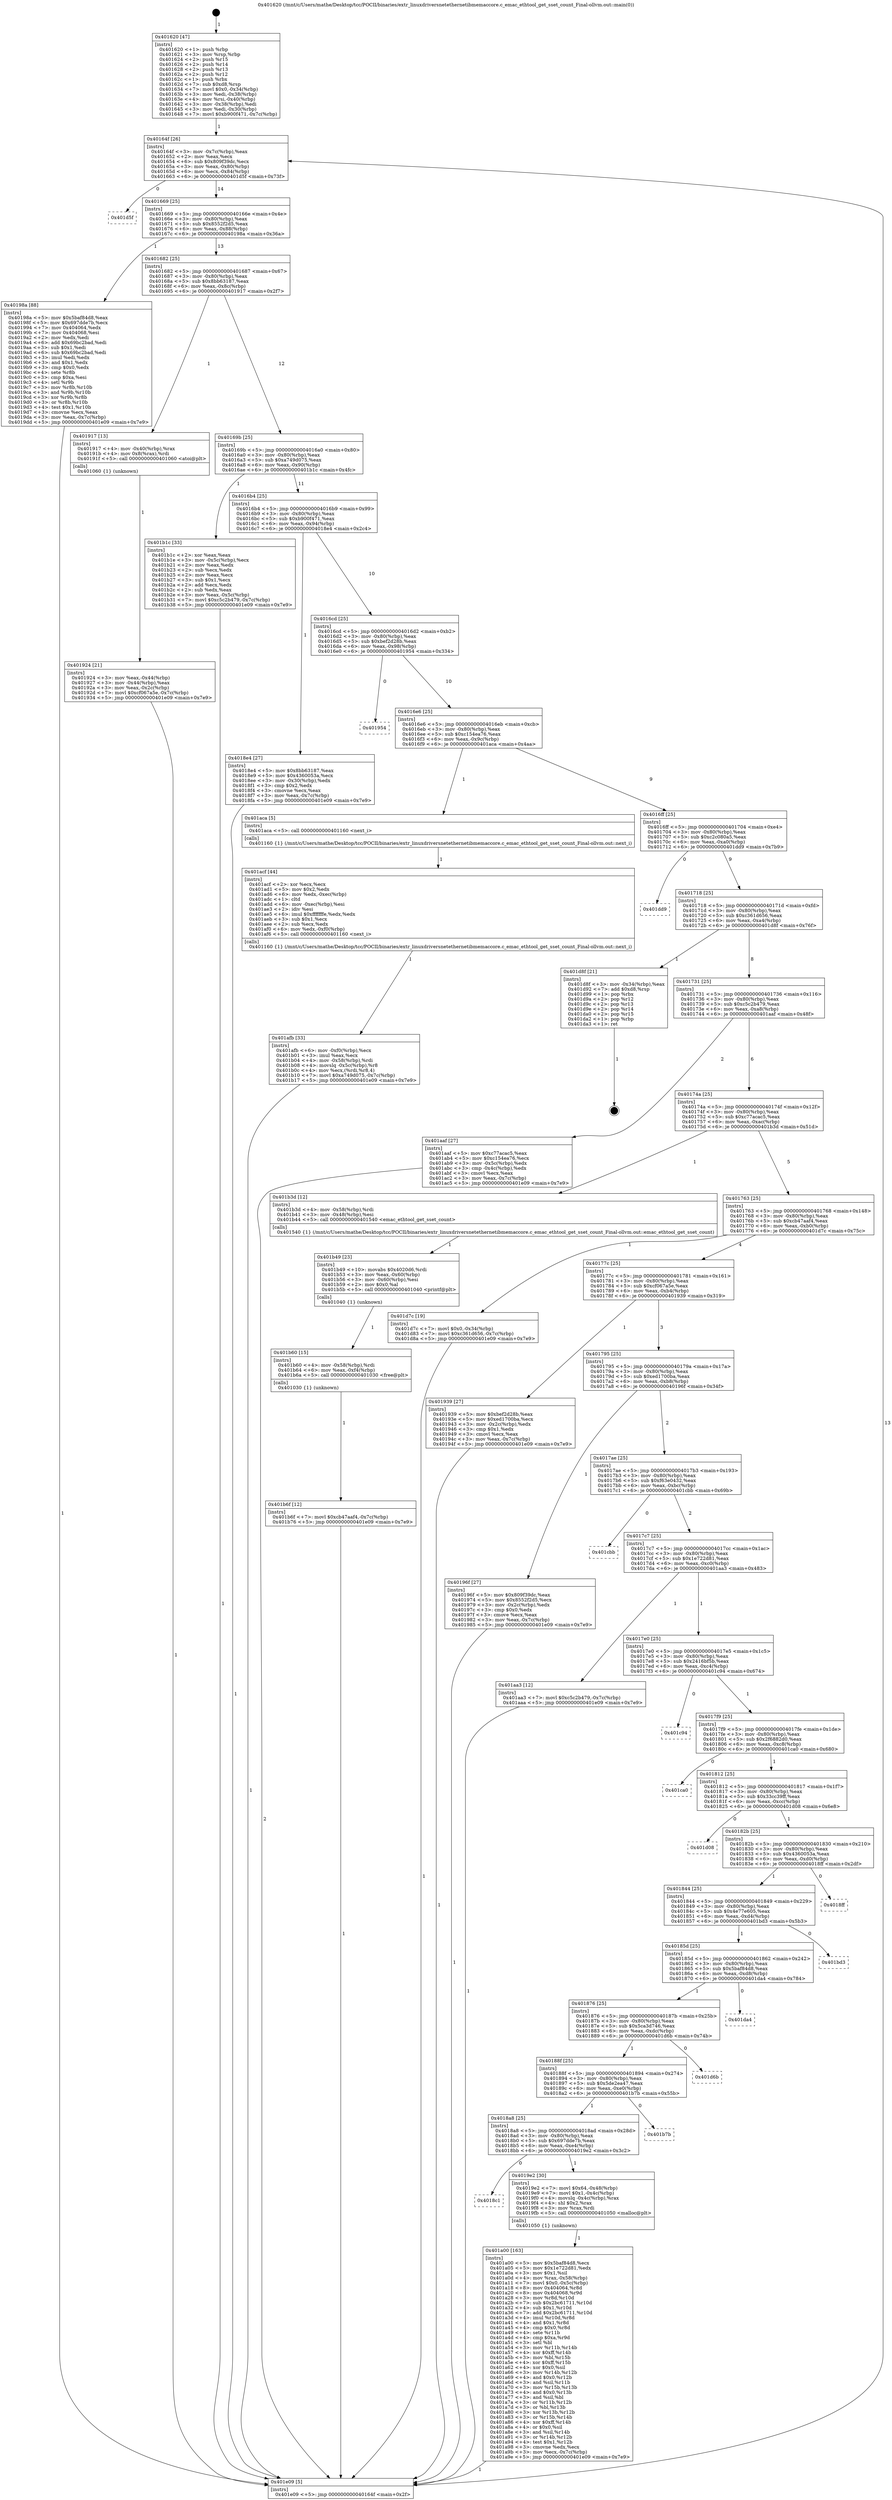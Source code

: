 digraph "0x401620" {
  label = "0x401620 (/mnt/c/Users/mathe/Desktop/tcc/POCII/binaries/extr_linuxdriversnetethernetibmemaccore.c_emac_ethtool_get_sset_count_Final-ollvm.out::main(0))"
  labelloc = "t"
  node[shape=record]

  Entry [label="",width=0.3,height=0.3,shape=circle,fillcolor=black,style=filled]
  "0x40164f" [label="{
     0x40164f [26]\l
     | [instrs]\l
     &nbsp;&nbsp;0x40164f \<+3\>: mov -0x7c(%rbp),%eax\l
     &nbsp;&nbsp;0x401652 \<+2\>: mov %eax,%ecx\l
     &nbsp;&nbsp;0x401654 \<+6\>: sub $0x809f39dc,%ecx\l
     &nbsp;&nbsp;0x40165a \<+3\>: mov %eax,-0x80(%rbp)\l
     &nbsp;&nbsp;0x40165d \<+6\>: mov %ecx,-0x84(%rbp)\l
     &nbsp;&nbsp;0x401663 \<+6\>: je 0000000000401d5f \<main+0x73f\>\l
  }"]
  "0x401d5f" [label="{
     0x401d5f\l
  }", style=dashed]
  "0x401669" [label="{
     0x401669 [25]\l
     | [instrs]\l
     &nbsp;&nbsp;0x401669 \<+5\>: jmp 000000000040166e \<main+0x4e\>\l
     &nbsp;&nbsp;0x40166e \<+3\>: mov -0x80(%rbp),%eax\l
     &nbsp;&nbsp;0x401671 \<+5\>: sub $0x8552f2d5,%eax\l
     &nbsp;&nbsp;0x401676 \<+6\>: mov %eax,-0x88(%rbp)\l
     &nbsp;&nbsp;0x40167c \<+6\>: je 000000000040198a \<main+0x36a\>\l
  }"]
  Exit [label="",width=0.3,height=0.3,shape=circle,fillcolor=black,style=filled,peripheries=2]
  "0x40198a" [label="{
     0x40198a [88]\l
     | [instrs]\l
     &nbsp;&nbsp;0x40198a \<+5\>: mov $0x5baf84d8,%eax\l
     &nbsp;&nbsp;0x40198f \<+5\>: mov $0x697dde7b,%ecx\l
     &nbsp;&nbsp;0x401994 \<+7\>: mov 0x404064,%edx\l
     &nbsp;&nbsp;0x40199b \<+7\>: mov 0x404068,%esi\l
     &nbsp;&nbsp;0x4019a2 \<+2\>: mov %edx,%edi\l
     &nbsp;&nbsp;0x4019a4 \<+6\>: add $0x69bc2bad,%edi\l
     &nbsp;&nbsp;0x4019aa \<+3\>: sub $0x1,%edi\l
     &nbsp;&nbsp;0x4019ad \<+6\>: sub $0x69bc2bad,%edi\l
     &nbsp;&nbsp;0x4019b3 \<+3\>: imul %edi,%edx\l
     &nbsp;&nbsp;0x4019b6 \<+3\>: and $0x1,%edx\l
     &nbsp;&nbsp;0x4019b9 \<+3\>: cmp $0x0,%edx\l
     &nbsp;&nbsp;0x4019bc \<+4\>: sete %r8b\l
     &nbsp;&nbsp;0x4019c0 \<+3\>: cmp $0xa,%esi\l
     &nbsp;&nbsp;0x4019c3 \<+4\>: setl %r9b\l
     &nbsp;&nbsp;0x4019c7 \<+3\>: mov %r8b,%r10b\l
     &nbsp;&nbsp;0x4019ca \<+3\>: and %r9b,%r10b\l
     &nbsp;&nbsp;0x4019cd \<+3\>: xor %r9b,%r8b\l
     &nbsp;&nbsp;0x4019d0 \<+3\>: or %r8b,%r10b\l
     &nbsp;&nbsp;0x4019d3 \<+4\>: test $0x1,%r10b\l
     &nbsp;&nbsp;0x4019d7 \<+3\>: cmovne %ecx,%eax\l
     &nbsp;&nbsp;0x4019da \<+3\>: mov %eax,-0x7c(%rbp)\l
     &nbsp;&nbsp;0x4019dd \<+5\>: jmp 0000000000401e09 \<main+0x7e9\>\l
  }"]
  "0x401682" [label="{
     0x401682 [25]\l
     | [instrs]\l
     &nbsp;&nbsp;0x401682 \<+5\>: jmp 0000000000401687 \<main+0x67\>\l
     &nbsp;&nbsp;0x401687 \<+3\>: mov -0x80(%rbp),%eax\l
     &nbsp;&nbsp;0x40168a \<+5\>: sub $0x8bb63187,%eax\l
     &nbsp;&nbsp;0x40168f \<+6\>: mov %eax,-0x8c(%rbp)\l
     &nbsp;&nbsp;0x401695 \<+6\>: je 0000000000401917 \<main+0x2f7\>\l
  }"]
  "0x401b6f" [label="{
     0x401b6f [12]\l
     | [instrs]\l
     &nbsp;&nbsp;0x401b6f \<+7\>: movl $0xcb47aaf4,-0x7c(%rbp)\l
     &nbsp;&nbsp;0x401b76 \<+5\>: jmp 0000000000401e09 \<main+0x7e9\>\l
  }"]
  "0x401917" [label="{
     0x401917 [13]\l
     | [instrs]\l
     &nbsp;&nbsp;0x401917 \<+4\>: mov -0x40(%rbp),%rax\l
     &nbsp;&nbsp;0x40191b \<+4\>: mov 0x8(%rax),%rdi\l
     &nbsp;&nbsp;0x40191f \<+5\>: call 0000000000401060 \<atoi@plt\>\l
     | [calls]\l
     &nbsp;&nbsp;0x401060 \{1\} (unknown)\l
  }"]
  "0x40169b" [label="{
     0x40169b [25]\l
     | [instrs]\l
     &nbsp;&nbsp;0x40169b \<+5\>: jmp 00000000004016a0 \<main+0x80\>\l
     &nbsp;&nbsp;0x4016a0 \<+3\>: mov -0x80(%rbp),%eax\l
     &nbsp;&nbsp;0x4016a3 \<+5\>: sub $0xa749d075,%eax\l
     &nbsp;&nbsp;0x4016a8 \<+6\>: mov %eax,-0x90(%rbp)\l
     &nbsp;&nbsp;0x4016ae \<+6\>: je 0000000000401b1c \<main+0x4fc\>\l
  }"]
  "0x401b60" [label="{
     0x401b60 [15]\l
     | [instrs]\l
     &nbsp;&nbsp;0x401b60 \<+4\>: mov -0x58(%rbp),%rdi\l
     &nbsp;&nbsp;0x401b64 \<+6\>: mov %eax,-0xf4(%rbp)\l
     &nbsp;&nbsp;0x401b6a \<+5\>: call 0000000000401030 \<free@plt\>\l
     | [calls]\l
     &nbsp;&nbsp;0x401030 \{1\} (unknown)\l
  }"]
  "0x401b1c" [label="{
     0x401b1c [33]\l
     | [instrs]\l
     &nbsp;&nbsp;0x401b1c \<+2\>: xor %eax,%eax\l
     &nbsp;&nbsp;0x401b1e \<+3\>: mov -0x5c(%rbp),%ecx\l
     &nbsp;&nbsp;0x401b21 \<+2\>: mov %eax,%edx\l
     &nbsp;&nbsp;0x401b23 \<+2\>: sub %ecx,%edx\l
     &nbsp;&nbsp;0x401b25 \<+2\>: mov %eax,%ecx\l
     &nbsp;&nbsp;0x401b27 \<+3\>: sub $0x1,%ecx\l
     &nbsp;&nbsp;0x401b2a \<+2\>: add %ecx,%edx\l
     &nbsp;&nbsp;0x401b2c \<+2\>: sub %edx,%eax\l
     &nbsp;&nbsp;0x401b2e \<+3\>: mov %eax,-0x5c(%rbp)\l
     &nbsp;&nbsp;0x401b31 \<+7\>: movl $0xc5c2b479,-0x7c(%rbp)\l
     &nbsp;&nbsp;0x401b38 \<+5\>: jmp 0000000000401e09 \<main+0x7e9\>\l
  }"]
  "0x4016b4" [label="{
     0x4016b4 [25]\l
     | [instrs]\l
     &nbsp;&nbsp;0x4016b4 \<+5\>: jmp 00000000004016b9 \<main+0x99\>\l
     &nbsp;&nbsp;0x4016b9 \<+3\>: mov -0x80(%rbp),%eax\l
     &nbsp;&nbsp;0x4016bc \<+5\>: sub $0xb900f471,%eax\l
     &nbsp;&nbsp;0x4016c1 \<+6\>: mov %eax,-0x94(%rbp)\l
     &nbsp;&nbsp;0x4016c7 \<+6\>: je 00000000004018e4 \<main+0x2c4\>\l
  }"]
  "0x401b49" [label="{
     0x401b49 [23]\l
     | [instrs]\l
     &nbsp;&nbsp;0x401b49 \<+10\>: movabs $0x4020d6,%rdi\l
     &nbsp;&nbsp;0x401b53 \<+3\>: mov %eax,-0x60(%rbp)\l
     &nbsp;&nbsp;0x401b56 \<+3\>: mov -0x60(%rbp),%esi\l
     &nbsp;&nbsp;0x401b59 \<+2\>: mov $0x0,%al\l
     &nbsp;&nbsp;0x401b5b \<+5\>: call 0000000000401040 \<printf@plt\>\l
     | [calls]\l
     &nbsp;&nbsp;0x401040 \{1\} (unknown)\l
  }"]
  "0x4018e4" [label="{
     0x4018e4 [27]\l
     | [instrs]\l
     &nbsp;&nbsp;0x4018e4 \<+5\>: mov $0x8bb63187,%eax\l
     &nbsp;&nbsp;0x4018e9 \<+5\>: mov $0x4360053a,%ecx\l
     &nbsp;&nbsp;0x4018ee \<+3\>: mov -0x30(%rbp),%edx\l
     &nbsp;&nbsp;0x4018f1 \<+3\>: cmp $0x2,%edx\l
     &nbsp;&nbsp;0x4018f4 \<+3\>: cmovne %ecx,%eax\l
     &nbsp;&nbsp;0x4018f7 \<+3\>: mov %eax,-0x7c(%rbp)\l
     &nbsp;&nbsp;0x4018fa \<+5\>: jmp 0000000000401e09 \<main+0x7e9\>\l
  }"]
  "0x4016cd" [label="{
     0x4016cd [25]\l
     | [instrs]\l
     &nbsp;&nbsp;0x4016cd \<+5\>: jmp 00000000004016d2 \<main+0xb2\>\l
     &nbsp;&nbsp;0x4016d2 \<+3\>: mov -0x80(%rbp),%eax\l
     &nbsp;&nbsp;0x4016d5 \<+5\>: sub $0xbef2d28b,%eax\l
     &nbsp;&nbsp;0x4016da \<+6\>: mov %eax,-0x98(%rbp)\l
     &nbsp;&nbsp;0x4016e0 \<+6\>: je 0000000000401954 \<main+0x334\>\l
  }"]
  "0x401e09" [label="{
     0x401e09 [5]\l
     | [instrs]\l
     &nbsp;&nbsp;0x401e09 \<+5\>: jmp 000000000040164f \<main+0x2f\>\l
  }"]
  "0x401620" [label="{
     0x401620 [47]\l
     | [instrs]\l
     &nbsp;&nbsp;0x401620 \<+1\>: push %rbp\l
     &nbsp;&nbsp;0x401621 \<+3\>: mov %rsp,%rbp\l
     &nbsp;&nbsp;0x401624 \<+2\>: push %r15\l
     &nbsp;&nbsp;0x401626 \<+2\>: push %r14\l
     &nbsp;&nbsp;0x401628 \<+2\>: push %r13\l
     &nbsp;&nbsp;0x40162a \<+2\>: push %r12\l
     &nbsp;&nbsp;0x40162c \<+1\>: push %rbx\l
     &nbsp;&nbsp;0x40162d \<+7\>: sub $0xd8,%rsp\l
     &nbsp;&nbsp;0x401634 \<+7\>: movl $0x0,-0x34(%rbp)\l
     &nbsp;&nbsp;0x40163b \<+3\>: mov %edi,-0x38(%rbp)\l
     &nbsp;&nbsp;0x40163e \<+4\>: mov %rsi,-0x40(%rbp)\l
     &nbsp;&nbsp;0x401642 \<+3\>: mov -0x38(%rbp),%edi\l
     &nbsp;&nbsp;0x401645 \<+3\>: mov %edi,-0x30(%rbp)\l
     &nbsp;&nbsp;0x401648 \<+7\>: movl $0xb900f471,-0x7c(%rbp)\l
  }"]
  "0x401924" [label="{
     0x401924 [21]\l
     | [instrs]\l
     &nbsp;&nbsp;0x401924 \<+3\>: mov %eax,-0x44(%rbp)\l
     &nbsp;&nbsp;0x401927 \<+3\>: mov -0x44(%rbp),%eax\l
     &nbsp;&nbsp;0x40192a \<+3\>: mov %eax,-0x2c(%rbp)\l
     &nbsp;&nbsp;0x40192d \<+7\>: movl $0xcf067a5e,-0x7c(%rbp)\l
     &nbsp;&nbsp;0x401934 \<+5\>: jmp 0000000000401e09 \<main+0x7e9\>\l
  }"]
  "0x401afb" [label="{
     0x401afb [33]\l
     | [instrs]\l
     &nbsp;&nbsp;0x401afb \<+6\>: mov -0xf0(%rbp),%ecx\l
     &nbsp;&nbsp;0x401b01 \<+3\>: imul %eax,%ecx\l
     &nbsp;&nbsp;0x401b04 \<+4\>: mov -0x58(%rbp),%rdi\l
     &nbsp;&nbsp;0x401b08 \<+4\>: movslq -0x5c(%rbp),%r8\l
     &nbsp;&nbsp;0x401b0c \<+4\>: mov %ecx,(%rdi,%r8,4)\l
     &nbsp;&nbsp;0x401b10 \<+7\>: movl $0xa749d075,-0x7c(%rbp)\l
     &nbsp;&nbsp;0x401b17 \<+5\>: jmp 0000000000401e09 \<main+0x7e9\>\l
  }"]
  "0x401954" [label="{
     0x401954\l
  }", style=dashed]
  "0x4016e6" [label="{
     0x4016e6 [25]\l
     | [instrs]\l
     &nbsp;&nbsp;0x4016e6 \<+5\>: jmp 00000000004016eb \<main+0xcb\>\l
     &nbsp;&nbsp;0x4016eb \<+3\>: mov -0x80(%rbp),%eax\l
     &nbsp;&nbsp;0x4016ee \<+5\>: sub $0xc154ea76,%eax\l
     &nbsp;&nbsp;0x4016f3 \<+6\>: mov %eax,-0x9c(%rbp)\l
     &nbsp;&nbsp;0x4016f9 \<+6\>: je 0000000000401aca \<main+0x4aa\>\l
  }"]
  "0x401acf" [label="{
     0x401acf [44]\l
     | [instrs]\l
     &nbsp;&nbsp;0x401acf \<+2\>: xor %ecx,%ecx\l
     &nbsp;&nbsp;0x401ad1 \<+5\>: mov $0x2,%edx\l
     &nbsp;&nbsp;0x401ad6 \<+6\>: mov %edx,-0xec(%rbp)\l
     &nbsp;&nbsp;0x401adc \<+1\>: cltd\l
     &nbsp;&nbsp;0x401add \<+6\>: mov -0xec(%rbp),%esi\l
     &nbsp;&nbsp;0x401ae3 \<+2\>: idiv %esi\l
     &nbsp;&nbsp;0x401ae5 \<+6\>: imul $0xfffffffe,%edx,%edx\l
     &nbsp;&nbsp;0x401aeb \<+3\>: sub $0x1,%ecx\l
     &nbsp;&nbsp;0x401aee \<+2\>: sub %ecx,%edx\l
     &nbsp;&nbsp;0x401af0 \<+6\>: mov %edx,-0xf0(%rbp)\l
     &nbsp;&nbsp;0x401af6 \<+5\>: call 0000000000401160 \<next_i\>\l
     | [calls]\l
     &nbsp;&nbsp;0x401160 \{1\} (/mnt/c/Users/mathe/Desktop/tcc/POCII/binaries/extr_linuxdriversnetethernetibmemaccore.c_emac_ethtool_get_sset_count_Final-ollvm.out::next_i)\l
  }"]
  "0x401aca" [label="{
     0x401aca [5]\l
     | [instrs]\l
     &nbsp;&nbsp;0x401aca \<+5\>: call 0000000000401160 \<next_i\>\l
     | [calls]\l
     &nbsp;&nbsp;0x401160 \{1\} (/mnt/c/Users/mathe/Desktop/tcc/POCII/binaries/extr_linuxdriversnetethernetibmemaccore.c_emac_ethtool_get_sset_count_Final-ollvm.out::next_i)\l
  }"]
  "0x4016ff" [label="{
     0x4016ff [25]\l
     | [instrs]\l
     &nbsp;&nbsp;0x4016ff \<+5\>: jmp 0000000000401704 \<main+0xe4\>\l
     &nbsp;&nbsp;0x401704 \<+3\>: mov -0x80(%rbp),%eax\l
     &nbsp;&nbsp;0x401707 \<+5\>: sub $0xc2c080a5,%eax\l
     &nbsp;&nbsp;0x40170c \<+6\>: mov %eax,-0xa0(%rbp)\l
     &nbsp;&nbsp;0x401712 \<+6\>: je 0000000000401dd9 \<main+0x7b9\>\l
  }"]
  "0x401a00" [label="{
     0x401a00 [163]\l
     | [instrs]\l
     &nbsp;&nbsp;0x401a00 \<+5\>: mov $0x5baf84d8,%ecx\l
     &nbsp;&nbsp;0x401a05 \<+5\>: mov $0x1e722d81,%edx\l
     &nbsp;&nbsp;0x401a0a \<+3\>: mov $0x1,%sil\l
     &nbsp;&nbsp;0x401a0d \<+4\>: mov %rax,-0x58(%rbp)\l
     &nbsp;&nbsp;0x401a11 \<+7\>: movl $0x0,-0x5c(%rbp)\l
     &nbsp;&nbsp;0x401a18 \<+8\>: mov 0x404064,%r8d\l
     &nbsp;&nbsp;0x401a20 \<+8\>: mov 0x404068,%r9d\l
     &nbsp;&nbsp;0x401a28 \<+3\>: mov %r8d,%r10d\l
     &nbsp;&nbsp;0x401a2b \<+7\>: sub $0x2bc61711,%r10d\l
     &nbsp;&nbsp;0x401a32 \<+4\>: sub $0x1,%r10d\l
     &nbsp;&nbsp;0x401a36 \<+7\>: add $0x2bc61711,%r10d\l
     &nbsp;&nbsp;0x401a3d \<+4\>: imul %r10d,%r8d\l
     &nbsp;&nbsp;0x401a41 \<+4\>: and $0x1,%r8d\l
     &nbsp;&nbsp;0x401a45 \<+4\>: cmp $0x0,%r8d\l
     &nbsp;&nbsp;0x401a49 \<+4\>: sete %r11b\l
     &nbsp;&nbsp;0x401a4d \<+4\>: cmp $0xa,%r9d\l
     &nbsp;&nbsp;0x401a51 \<+3\>: setl %bl\l
     &nbsp;&nbsp;0x401a54 \<+3\>: mov %r11b,%r14b\l
     &nbsp;&nbsp;0x401a57 \<+4\>: xor $0xff,%r14b\l
     &nbsp;&nbsp;0x401a5b \<+3\>: mov %bl,%r15b\l
     &nbsp;&nbsp;0x401a5e \<+4\>: xor $0xff,%r15b\l
     &nbsp;&nbsp;0x401a62 \<+4\>: xor $0x0,%sil\l
     &nbsp;&nbsp;0x401a66 \<+3\>: mov %r14b,%r12b\l
     &nbsp;&nbsp;0x401a69 \<+4\>: and $0x0,%r12b\l
     &nbsp;&nbsp;0x401a6d \<+3\>: and %sil,%r11b\l
     &nbsp;&nbsp;0x401a70 \<+3\>: mov %r15b,%r13b\l
     &nbsp;&nbsp;0x401a73 \<+4\>: and $0x0,%r13b\l
     &nbsp;&nbsp;0x401a77 \<+3\>: and %sil,%bl\l
     &nbsp;&nbsp;0x401a7a \<+3\>: or %r11b,%r12b\l
     &nbsp;&nbsp;0x401a7d \<+3\>: or %bl,%r13b\l
     &nbsp;&nbsp;0x401a80 \<+3\>: xor %r13b,%r12b\l
     &nbsp;&nbsp;0x401a83 \<+3\>: or %r15b,%r14b\l
     &nbsp;&nbsp;0x401a86 \<+4\>: xor $0xff,%r14b\l
     &nbsp;&nbsp;0x401a8a \<+4\>: or $0x0,%sil\l
     &nbsp;&nbsp;0x401a8e \<+3\>: and %sil,%r14b\l
     &nbsp;&nbsp;0x401a91 \<+3\>: or %r14b,%r12b\l
     &nbsp;&nbsp;0x401a94 \<+4\>: test $0x1,%r12b\l
     &nbsp;&nbsp;0x401a98 \<+3\>: cmovne %edx,%ecx\l
     &nbsp;&nbsp;0x401a9b \<+3\>: mov %ecx,-0x7c(%rbp)\l
     &nbsp;&nbsp;0x401a9e \<+5\>: jmp 0000000000401e09 \<main+0x7e9\>\l
  }"]
  "0x401dd9" [label="{
     0x401dd9\l
  }", style=dashed]
  "0x401718" [label="{
     0x401718 [25]\l
     | [instrs]\l
     &nbsp;&nbsp;0x401718 \<+5\>: jmp 000000000040171d \<main+0xfd\>\l
     &nbsp;&nbsp;0x40171d \<+3\>: mov -0x80(%rbp),%eax\l
     &nbsp;&nbsp;0x401720 \<+5\>: sub $0xc361d656,%eax\l
     &nbsp;&nbsp;0x401725 \<+6\>: mov %eax,-0xa4(%rbp)\l
     &nbsp;&nbsp;0x40172b \<+6\>: je 0000000000401d8f \<main+0x76f\>\l
  }"]
  "0x4018c1" [label="{
     0x4018c1\l
  }", style=dashed]
  "0x401d8f" [label="{
     0x401d8f [21]\l
     | [instrs]\l
     &nbsp;&nbsp;0x401d8f \<+3\>: mov -0x34(%rbp),%eax\l
     &nbsp;&nbsp;0x401d92 \<+7\>: add $0xd8,%rsp\l
     &nbsp;&nbsp;0x401d99 \<+1\>: pop %rbx\l
     &nbsp;&nbsp;0x401d9a \<+2\>: pop %r12\l
     &nbsp;&nbsp;0x401d9c \<+2\>: pop %r13\l
     &nbsp;&nbsp;0x401d9e \<+2\>: pop %r14\l
     &nbsp;&nbsp;0x401da0 \<+2\>: pop %r15\l
     &nbsp;&nbsp;0x401da2 \<+1\>: pop %rbp\l
     &nbsp;&nbsp;0x401da3 \<+1\>: ret\l
  }"]
  "0x401731" [label="{
     0x401731 [25]\l
     | [instrs]\l
     &nbsp;&nbsp;0x401731 \<+5\>: jmp 0000000000401736 \<main+0x116\>\l
     &nbsp;&nbsp;0x401736 \<+3\>: mov -0x80(%rbp),%eax\l
     &nbsp;&nbsp;0x401739 \<+5\>: sub $0xc5c2b479,%eax\l
     &nbsp;&nbsp;0x40173e \<+6\>: mov %eax,-0xa8(%rbp)\l
     &nbsp;&nbsp;0x401744 \<+6\>: je 0000000000401aaf \<main+0x48f\>\l
  }"]
  "0x4019e2" [label="{
     0x4019e2 [30]\l
     | [instrs]\l
     &nbsp;&nbsp;0x4019e2 \<+7\>: movl $0x64,-0x48(%rbp)\l
     &nbsp;&nbsp;0x4019e9 \<+7\>: movl $0x1,-0x4c(%rbp)\l
     &nbsp;&nbsp;0x4019f0 \<+4\>: movslq -0x4c(%rbp),%rax\l
     &nbsp;&nbsp;0x4019f4 \<+4\>: shl $0x2,%rax\l
     &nbsp;&nbsp;0x4019f8 \<+3\>: mov %rax,%rdi\l
     &nbsp;&nbsp;0x4019fb \<+5\>: call 0000000000401050 \<malloc@plt\>\l
     | [calls]\l
     &nbsp;&nbsp;0x401050 \{1\} (unknown)\l
  }"]
  "0x401aaf" [label="{
     0x401aaf [27]\l
     | [instrs]\l
     &nbsp;&nbsp;0x401aaf \<+5\>: mov $0xc77acac5,%eax\l
     &nbsp;&nbsp;0x401ab4 \<+5\>: mov $0xc154ea76,%ecx\l
     &nbsp;&nbsp;0x401ab9 \<+3\>: mov -0x5c(%rbp),%edx\l
     &nbsp;&nbsp;0x401abc \<+3\>: cmp -0x4c(%rbp),%edx\l
     &nbsp;&nbsp;0x401abf \<+3\>: cmovl %ecx,%eax\l
     &nbsp;&nbsp;0x401ac2 \<+3\>: mov %eax,-0x7c(%rbp)\l
     &nbsp;&nbsp;0x401ac5 \<+5\>: jmp 0000000000401e09 \<main+0x7e9\>\l
  }"]
  "0x40174a" [label="{
     0x40174a [25]\l
     | [instrs]\l
     &nbsp;&nbsp;0x40174a \<+5\>: jmp 000000000040174f \<main+0x12f\>\l
     &nbsp;&nbsp;0x40174f \<+3\>: mov -0x80(%rbp),%eax\l
     &nbsp;&nbsp;0x401752 \<+5\>: sub $0xc77acac5,%eax\l
     &nbsp;&nbsp;0x401757 \<+6\>: mov %eax,-0xac(%rbp)\l
     &nbsp;&nbsp;0x40175d \<+6\>: je 0000000000401b3d \<main+0x51d\>\l
  }"]
  "0x4018a8" [label="{
     0x4018a8 [25]\l
     | [instrs]\l
     &nbsp;&nbsp;0x4018a8 \<+5\>: jmp 00000000004018ad \<main+0x28d\>\l
     &nbsp;&nbsp;0x4018ad \<+3\>: mov -0x80(%rbp),%eax\l
     &nbsp;&nbsp;0x4018b0 \<+5\>: sub $0x697dde7b,%eax\l
     &nbsp;&nbsp;0x4018b5 \<+6\>: mov %eax,-0xe4(%rbp)\l
     &nbsp;&nbsp;0x4018bb \<+6\>: je 00000000004019e2 \<main+0x3c2\>\l
  }"]
  "0x401b3d" [label="{
     0x401b3d [12]\l
     | [instrs]\l
     &nbsp;&nbsp;0x401b3d \<+4\>: mov -0x58(%rbp),%rdi\l
     &nbsp;&nbsp;0x401b41 \<+3\>: mov -0x48(%rbp),%esi\l
     &nbsp;&nbsp;0x401b44 \<+5\>: call 0000000000401540 \<emac_ethtool_get_sset_count\>\l
     | [calls]\l
     &nbsp;&nbsp;0x401540 \{1\} (/mnt/c/Users/mathe/Desktop/tcc/POCII/binaries/extr_linuxdriversnetethernetibmemaccore.c_emac_ethtool_get_sset_count_Final-ollvm.out::emac_ethtool_get_sset_count)\l
  }"]
  "0x401763" [label="{
     0x401763 [25]\l
     | [instrs]\l
     &nbsp;&nbsp;0x401763 \<+5\>: jmp 0000000000401768 \<main+0x148\>\l
     &nbsp;&nbsp;0x401768 \<+3\>: mov -0x80(%rbp),%eax\l
     &nbsp;&nbsp;0x40176b \<+5\>: sub $0xcb47aaf4,%eax\l
     &nbsp;&nbsp;0x401770 \<+6\>: mov %eax,-0xb0(%rbp)\l
     &nbsp;&nbsp;0x401776 \<+6\>: je 0000000000401d7c \<main+0x75c\>\l
  }"]
  "0x401b7b" [label="{
     0x401b7b\l
  }", style=dashed]
  "0x401d7c" [label="{
     0x401d7c [19]\l
     | [instrs]\l
     &nbsp;&nbsp;0x401d7c \<+7\>: movl $0x0,-0x34(%rbp)\l
     &nbsp;&nbsp;0x401d83 \<+7\>: movl $0xc361d656,-0x7c(%rbp)\l
     &nbsp;&nbsp;0x401d8a \<+5\>: jmp 0000000000401e09 \<main+0x7e9\>\l
  }"]
  "0x40177c" [label="{
     0x40177c [25]\l
     | [instrs]\l
     &nbsp;&nbsp;0x40177c \<+5\>: jmp 0000000000401781 \<main+0x161\>\l
     &nbsp;&nbsp;0x401781 \<+3\>: mov -0x80(%rbp),%eax\l
     &nbsp;&nbsp;0x401784 \<+5\>: sub $0xcf067a5e,%eax\l
     &nbsp;&nbsp;0x401789 \<+6\>: mov %eax,-0xb4(%rbp)\l
     &nbsp;&nbsp;0x40178f \<+6\>: je 0000000000401939 \<main+0x319\>\l
  }"]
  "0x40188f" [label="{
     0x40188f [25]\l
     | [instrs]\l
     &nbsp;&nbsp;0x40188f \<+5\>: jmp 0000000000401894 \<main+0x274\>\l
     &nbsp;&nbsp;0x401894 \<+3\>: mov -0x80(%rbp),%eax\l
     &nbsp;&nbsp;0x401897 \<+5\>: sub $0x5de2ea47,%eax\l
     &nbsp;&nbsp;0x40189c \<+6\>: mov %eax,-0xe0(%rbp)\l
     &nbsp;&nbsp;0x4018a2 \<+6\>: je 0000000000401b7b \<main+0x55b\>\l
  }"]
  "0x401939" [label="{
     0x401939 [27]\l
     | [instrs]\l
     &nbsp;&nbsp;0x401939 \<+5\>: mov $0xbef2d28b,%eax\l
     &nbsp;&nbsp;0x40193e \<+5\>: mov $0xed1700ba,%ecx\l
     &nbsp;&nbsp;0x401943 \<+3\>: mov -0x2c(%rbp),%edx\l
     &nbsp;&nbsp;0x401946 \<+3\>: cmp $0x1,%edx\l
     &nbsp;&nbsp;0x401949 \<+3\>: cmovl %ecx,%eax\l
     &nbsp;&nbsp;0x40194c \<+3\>: mov %eax,-0x7c(%rbp)\l
     &nbsp;&nbsp;0x40194f \<+5\>: jmp 0000000000401e09 \<main+0x7e9\>\l
  }"]
  "0x401795" [label="{
     0x401795 [25]\l
     | [instrs]\l
     &nbsp;&nbsp;0x401795 \<+5\>: jmp 000000000040179a \<main+0x17a\>\l
     &nbsp;&nbsp;0x40179a \<+3\>: mov -0x80(%rbp),%eax\l
     &nbsp;&nbsp;0x40179d \<+5\>: sub $0xed1700ba,%eax\l
     &nbsp;&nbsp;0x4017a2 \<+6\>: mov %eax,-0xb8(%rbp)\l
     &nbsp;&nbsp;0x4017a8 \<+6\>: je 000000000040196f \<main+0x34f\>\l
  }"]
  "0x401d6b" [label="{
     0x401d6b\l
  }", style=dashed]
  "0x40196f" [label="{
     0x40196f [27]\l
     | [instrs]\l
     &nbsp;&nbsp;0x40196f \<+5\>: mov $0x809f39dc,%eax\l
     &nbsp;&nbsp;0x401974 \<+5\>: mov $0x8552f2d5,%ecx\l
     &nbsp;&nbsp;0x401979 \<+3\>: mov -0x2c(%rbp),%edx\l
     &nbsp;&nbsp;0x40197c \<+3\>: cmp $0x0,%edx\l
     &nbsp;&nbsp;0x40197f \<+3\>: cmove %ecx,%eax\l
     &nbsp;&nbsp;0x401982 \<+3\>: mov %eax,-0x7c(%rbp)\l
     &nbsp;&nbsp;0x401985 \<+5\>: jmp 0000000000401e09 \<main+0x7e9\>\l
  }"]
  "0x4017ae" [label="{
     0x4017ae [25]\l
     | [instrs]\l
     &nbsp;&nbsp;0x4017ae \<+5\>: jmp 00000000004017b3 \<main+0x193\>\l
     &nbsp;&nbsp;0x4017b3 \<+3\>: mov -0x80(%rbp),%eax\l
     &nbsp;&nbsp;0x4017b6 \<+5\>: sub $0xf63e0432,%eax\l
     &nbsp;&nbsp;0x4017bb \<+6\>: mov %eax,-0xbc(%rbp)\l
     &nbsp;&nbsp;0x4017c1 \<+6\>: je 0000000000401cbb \<main+0x69b\>\l
  }"]
  "0x401876" [label="{
     0x401876 [25]\l
     | [instrs]\l
     &nbsp;&nbsp;0x401876 \<+5\>: jmp 000000000040187b \<main+0x25b\>\l
     &nbsp;&nbsp;0x40187b \<+3\>: mov -0x80(%rbp),%eax\l
     &nbsp;&nbsp;0x40187e \<+5\>: sub $0x5ca3d746,%eax\l
     &nbsp;&nbsp;0x401883 \<+6\>: mov %eax,-0xdc(%rbp)\l
     &nbsp;&nbsp;0x401889 \<+6\>: je 0000000000401d6b \<main+0x74b\>\l
  }"]
  "0x401cbb" [label="{
     0x401cbb\l
  }", style=dashed]
  "0x4017c7" [label="{
     0x4017c7 [25]\l
     | [instrs]\l
     &nbsp;&nbsp;0x4017c7 \<+5\>: jmp 00000000004017cc \<main+0x1ac\>\l
     &nbsp;&nbsp;0x4017cc \<+3\>: mov -0x80(%rbp),%eax\l
     &nbsp;&nbsp;0x4017cf \<+5\>: sub $0x1e722d81,%eax\l
     &nbsp;&nbsp;0x4017d4 \<+6\>: mov %eax,-0xc0(%rbp)\l
     &nbsp;&nbsp;0x4017da \<+6\>: je 0000000000401aa3 \<main+0x483\>\l
  }"]
  "0x401da4" [label="{
     0x401da4\l
  }", style=dashed]
  "0x401aa3" [label="{
     0x401aa3 [12]\l
     | [instrs]\l
     &nbsp;&nbsp;0x401aa3 \<+7\>: movl $0xc5c2b479,-0x7c(%rbp)\l
     &nbsp;&nbsp;0x401aaa \<+5\>: jmp 0000000000401e09 \<main+0x7e9\>\l
  }"]
  "0x4017e0" [label="{
     0x4017e0 [25]\l
     | [instrs]\l
     &nbsp;&nbsp;0x4017e0 \<+5\>: jmp 00000000004017e5 \<main+0x1c5\>\l
     &nbsp;&nbsp;0x4017e5 \<+3\>: mov -0x80(%rbp),%eax\l
     &nbsp;&nbsp;0x4017e8 \<+5\>: sub $0x2416bf5b,%eax\l
     &nbsp;&nbsp;0x4017ed \<+6\>: mov %eax,-0xc4(%rbp)\l
     &nbsp;&nbsp;0x4017f3 \<+6\>: je 0000000000401c94 \<main+0x674\>\l
  }"]
  "0x40185d" [label="{
     0x40185d [25]\l
     | [instrs]\l
     &nbsp;&nbsp;0x40185d \<+5\>: jmp 0000000000401862 \<main+0x242\>\l
     &nbsp;&nbsp;0x401862 \<+3\>: mov -0x80(%rbp),%eax\l
     &nbsp;&nbsp;0x401865 \<+5\>: sub $0x5baf84d8,%eax\l
     &nbsp;&nbsp;0x40186a \<+6\>: mov %eax,-0xd8(%rbp)\l
     &nbsp;&nbsp;0x401870 \<+6\>: je 0000000000401da4 \<main+0x784\>\l
  }"]
  "0x401c94" [label="{
     0x401c94\l
  }", style=dashed]
  "0x4017f9" [label="{
     0x4017f9 [25]\l
     | [instrs]\l
     &nbsp;&nbsp;0x4017f9 \<+5\>: jmp 00000000004017fe \<main+0x1de\>\l
     &nbsp;&nbsp;0x4017fe \<+3\>: mov -0x80(%rbp),%eax\l
     &nbsp;&nbsp;0x401801 \<+5\>: sub $0x2f6882d0,%eax\l
     &nbsp;&nbsp;0x401806 \<+6\>: mov %eax,-0xc8(%rbp)\l
     &nbsp;&nbsp;0x40180c \<+6\>: je 0000000000401ca0 \<main+0x680\>\l
  }"]
  "0x401bd3" [label="{
     0x401bd3\l
  }", style=dashed]
  "0x401ca0" [label="{
     0x401ca0\l
  }", style=dashed]
  "0x401812" [label="{
     0x401812 [25]\l
     | [instrs]\l
     &nbsp;&nbsp;0x401812 \<+5\>: jmp 0000000000401817 \<main+0x1f7\>\l
     &nbsp;&nbsp;0x401817 \<+3\>: mov -0x80(%rbp),%eax\l
     &nbsp;&nbsp;0x40181a \<+5\>: sub $0x33cc39ff,%eax\l
     &nbsp;&nbsp;0x40181f \<+6\>: mov %eax,-0xcc(%rbp)\l
     &nbsp;&nbsp;0x401825 \<+6\>: je 0000000000401d08 \<main+0x6e8\>\l
  }"]
  "0x401844" [label="{
     0x401844 [25]\l
     | [instrs]\l
     &nbsp;&nbsp;0x401844 \<+5\>: jmp 0000000000401849 \<main+0x229\>\l
     &nbsp;&nbsp;0x401849 \<+3\>: mov -0x80(%rbp),%eax\l
     &nbsp;&nbsp;0x40184c \<+5\>: sub $0x4e77e605,%eax\l
     &nbsp;&nbsp;0x401851 \<+6\>: mov %eax,-0xd4(%rbp)\l
     &nbsp;&nbsp;0x401857 \<+6\>: je 0000000000401bd3 \<main+0x5b3\>\l
  }"]
  "0x401d08" [label="{
     0x401d08\l
  }", style=dashed]
  "0x40182b" [label="{
     0x40182b [25]\l
     | [instrs]\l
     &nbsp;&nbsp;0x40182b \<+5\>: jmp 0000000000401830 \<main+0x210\>\l
     &nbsp;&nbsp;0x401830 \<+3\>: mov -0x80(%rbp),%eax\l
     &nbsp;&nbsp;0x401833 \<+5\>: sub $0x4360053a,%eax\l
     &nbsp;&nbsp;0x401838 \<+6\>: mov %eax,-0xd0(%rbp)\l
     &nbsp;&nbsp;0x40183e \<+6\>: je 00000000004018ff \<main+0x2df\>\l
  }"]
  "0x4018ff" [label="{
     0x4018ff\l
  }", style=dashed]
  Entry -> "0x401620" [label=" 1"]
  "0x40164f" -> "0x401d5f" [label=" 0"]
  "0x40164f" -> "0x401669" [label=" 14"]
  "0x401d8f" -> Exit [label=" 1"]
  "0x401669" -> "0x40198a" [label=" 1"]
  "0x401669" -> "0x401682" [label=" 13"]
  "0x401d7c" -> "0x401e09" [label=" 1"]
  "0x401682" -> "0x401917" [label=" 1"]
  "0x401682" -> "0x40169b" [label=" 12"]
  "0x401b6f" -> "0x401e09" [label=" 1"]
  "0x40169b" -> "0x401b1c" [label=" 1"]
  "0x40169b" -> "0x4016b4" [label=" 11"]
  "0x401b60" -> "0x401b6f" [label=" 1"]
  "0x4016b4" -> "0x4018e4" [label=" 1"]
  "0x4016b4" -> "0x4016cd" [label=" 10"]
  "0x4018e4" -> "0x401e09" [label=" 1"]
  "0x401620" -> "0x40164f" [label=" 1"]
  "0x401e09" -> "0x40164f" [label=" 13"]
  "0x401917" -> "0x401924" [label=" 1"]
  "0x401924" -> "0x401e09" [label=" 1"]
  "0x401b49" -> "0x401b60" [label=" 1"]
  "0x4016cd" -> "0x401954" [label=" 0"]
  "0x4016cd" -> "0x4016e6" [label=" 10"]
  "0x401b3d" -> "0x401b49" [label=" 1"]
  "0x4016e6" -> "0x401aca" [label=" 1"]
  "0x4016e6" -> "0x4016ff" [label=" 9"]
  "0x401b1c" -> "0x401e09" [label=" 1"]
  "0x4016ff" -> "0x401dd9" [label=" 0"]
  "0x4016ff" -> "0x401718" [label=" 9"]
  "0x401afb" -> "0x401e09" [label=" 1"]
  "0x401718" -> "0x401d8f" [label=" 1"]
  "0x401718" -> "0x401731" [label=" 8"]
  "0x401acf" -> "0x401afb" [label=" 1"]
  "0x401731" -> "0x401aaf" [label=" 2"]
  "0x401731" -> "0x40174a" [label=" 6"]
  "0x401aca" -> "0x401acf" [label=" 1"]
  "0x40174a" -> "0x401b3d" [label=" 1"]
  "0x40174a" -> "0x401763" [label=" 5"]
  "0x401aa3" -> "0x401e09" [label=" 1"]
  "0x401763" -> "0x401d7c" [label=" 1"]
  "0x401763" -> "0x40177c" [label=" 4"]
  "0x401a00" -> "0x401e09" [label=" 1"]
  "0x40177c" -> "0x401939" [label=" 1"]
  "0x40177c" -> "0x401795" [label=" 3"]
  "0x401939" -> "0x401e09" [label=" 1"]
  "0x4018a8" -> "0x4018c1" [label=" 0"]
  "0x401795" -> "0x40196f" [label=" 1"]
  "0x401795" -> "0x4017ae" [label=" 2"]
  "0x40196f" -> "0x401e09" [label=" 1"]
  "0x40198a" -> "0x401e09" [label=" 1"]
  "0x4018a8" -> "0x4019e2" [label=" 1"]
  "0x4017ae" -> "0x401cbb" [label=" 0"]
  "0x4017ae" -> "0x4017c7" [label=" 2"]
  "0x40188f" -> "0x4018a8" [label=" 1"]
  "0x4017c7" -> "0x401aa3" [label=" 1"]
  "0x4017c7" -> "0x4017e0" [label=" 1"]
  "0x40188f" -> "0x401b7b" [label=" 0"]
  "0x4017e0" -> "0x401c94" [label=" 0"]
  "0x4017e0" -> "0x4017f9" [label=" 1"]
  "0x401876" -> "0x40188f" [label=" 1"]
  "0x4017f9" -> "0x401ca0" [label=" 0"]
  "0x4017f9" -> "0x401812" [label=" 1"]
  "0x401876" -> "0x401d6b" [label=" 0"]
  "0x401812" -> "0x401d08" [label=" 0"]
  "0x401812" -> "0x40182b" [label=" 1"]
  "0x40185d" -> "0x401876" [label=" 1"]
  "0x40182b" -> "0x4018ff" [label=" 0"]
  "0x40182b" -> "0x401844" [label=" 1"]
  "0x401aaf" -> "0x401e09" [label=" 2"]
  "0x401844" -> "0x401bd3" [label=" 0"]
  "0x401844" -> "0x40185d" [label=" 1"]
  "0x4019e2" -> "0x401a00" [label=" 1"]
  "0x40185d" -> "0x401da4" [label=" 0"]
}
